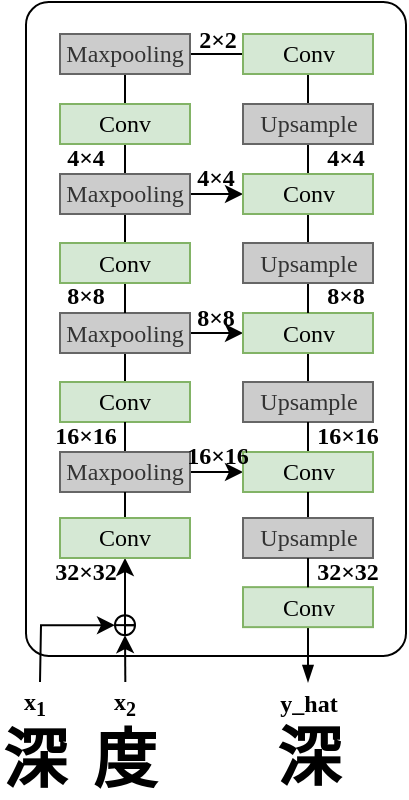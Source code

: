 <mxfile version="16.0.0" type="device"><diagram id="9q3wtnIUZVqsMU2VAZ4N" name="Page-1"><mxGraphModel dx="716" dy="394" grid="1" gridSize="10" guides="1" tooltips="1" connect="1" arrows="1" fold="1" page="1" pageScale="1" pageWidth="850" pageHeight="1100" math="0" shadow="0"><root><mxCell id="0"/><mxCell id="1" parent="0"/><mxCell id="X5JIXpjuZFm_xEnkvytn-2" value="" style="rounded=1;whiteSpace=wrap;html=1;fillColor=none;arcSize=6;" parent="1" vertex="1"><mxGeometry x="183" y="20" width="190" height="327" as="geometry"/></mxCell><mxCell id="X5JIXpjuZFm_xEnkvytn-13" value="x&lt;sub&gt;1&lt;br&gt;&lt;font style=&quot;font-size: 32px&quot;&gt;深&lt;/font&gt;&lt;br&gt;&lt;/sub&gt;" style="text;html=1;strokeColor=none;fillColor=none;align=center;verticalAlign=middle;whiteSpace=wrap;rounded=0;fontFamily=Times New Roman;fontStyle=1" parent="1" vertex="1"><mxGeometry x="170" y="380" width="35" height="20" as="geometry"/></mxCell><mxCell id="G7vlOJvdGwG79LQDwUcx-67" style="edgeStyle=orthogonalEdgeStyle;rounded=0;orthogonalLoop=1;jettySize=auto;html=1;exitX=0.5;exitY=1;exitDx=0;exitDy=0;fontSize=10;fontColor=#4D4D4D;endArrow=blockThin;endFill=1;startArrow=none;" parent="1" edge="1"><mxGeometry relative="1" as="geometry"><mxPoint x="324" y="332.57" as="sourcePoint"/><mxPoint x="324" y="360" as="targetPoint"/></mxGeometry></mxCell><mxCell id="X5JIXpjuZFm_xEnkvytn-59" value="y_hat&lt;br&gt;&lt;span style=&quot;font-size: 32px&quot;&gt;深&lt;/span&gt;" style="text;html=1;strokeColor=none;fillColor=none;align=center;verticalAlign=middle;whiteSpace=wrap;rounded=0;fontFamily=Times New Roman;fontStyle=1" parent="1" vertex="1"><mxGeometry x="305.75" y="380" width="36.5" height="20" as="geometry"/></mxCell><mxCell id="G7vlOJvdGwG79LQDwUcx-13" style="edgeStyle=orthogonalEdgeStyle;rounded=0;orthogonalLoop=1;jettySize=auto;html=1;exitX=0.5;exitY=1;exitDx=0;exitDy=0;entryX=0.5;entryY=0;entryDx=0;entryDy=0;fontSize=10;fontColor=#4D4D4D;endArrow=none;endFill=0;" parent="1" source="G7vlOJvdGwG79LQDwUcx-14" edge="1"><mxGeometry relative="1" as="geometry"><mxPoint x="322.5" y="210" as="targetPoint"/></mxGeometry></mxCell><mxCell id="G7vlOJvdGwG79LQDwUcx-25" style="edgeStyle=orthogonalEdgeStyle;rounded=0;orthogonalLoop=1;jettySize=auto;html=1;exitX=0.25;exitY=1;exitDx=0;exitDy=0;entryX=0.25;entryY=0;entryDx=0;entryDy=0;fontSize=10;fontColor=#4D4D4D;endArrow=none;endFill=0;" parent="1" edge="1"><mxGeometry relative="1" as="geometry"><mxPoint x="170.13" y="276" as="sourcePoint"/></mxGeometry></mxCell><mxCell id="G7vlOJvdGwG79LQDwUcx-47" style="edgeStyle=orthogonalEdgeStyle;rounded=0;orthogonalLoop=1;jettySize=auto;html=1;exitX=0.75;exitY=1;exitDx=0;exitDy=0;entryX=0.75;entryY=0;entryDx=0;entryDy=0;fontSize=10;fontColor=#4D4D4D;endArrow=none;endFill=0;" parent="1" edge="1"><mxGeometry relative="1" as="geometry"><mxPoint x="190.13" y="276" as="sourcePoint"/></mxGeometry></mxCell><mxCell id="G7vlOJvdGwG79LQDwUcx-69" value="x&lt;sub&gt;2&lt;br&gt;&lt;font style=&quot;font-size: 32px&quot;&gt;度&lt;/font&gt;&lt;br&gt;&lt;/sub&gt;" style="text;html=1;strokeColor=none;fillColor=none;align=center;verticalAlign=middle;whiteSpace=wrap;rounded=0;fontFamily=Times New Roman;fontStyle=1" parent="1" vertex="1"><mxGeometry x="215" y="380" width="35" height="20" as="geometry"/></mxCell><mxCell id="6amvbV2YRjdT5Wx-f1bv-21" style="edgeStyle=orthogonalEdgeStyle;rounded=0;orthogonalLoop=1;jettySize=auto;html=1;exitX=1;exitY=0.5;exitDx=0;exitDy=0;exitPerimeter=0;entryX=0.5;entryY=1;entryDx=0;entryDy=0;" parent="1" source="6amvbV2YRjdT5Wx-f1bv-16" target="6amvbV2YRjdT5Wx-f1bv-30" edge="1"><mxGeometry relative="1" as="geometry"/></mxCell><mxCell id="6amvbV2YRjdT5Wx-f1bv-33" style="edgeStyle=orthogonalEdgeStyle;rounded=0;orthogonalLoop=1;jettySize=auto;html=1;exitX=0.5;exitY=1;exitDx=0;exitDy=0;exitPerimeter=0;endArrow=none;endFill=0;startArrow=classic;startFill=1;" parent="1" source="6amvbV2YRjdT5Wx-f1bv-16" edge="1"><mxGeometry relative="1" as="geometry"><mxPoint x="232.667" y="360" as="targetPoint"/></mxGeometry></mxCell><mxCell id="6amvbV2YRjdT5Wx-f1bv-35" style="edgeStyle=orthogonalEdgeStyle;rounded=0;orthogonalLoop=1;jettySize=auto;html=1;exitX=0;exitY=0.5;exitDx=0;exitDy=0;exitPerimeter=0;startArrow=classic;startFill=1;endArrow=none;endFill=0;" parent="1" source="6amvbV2YRjdT5Wx-f1bv-16" edge="1"><mxGeometry relative="1" as="geometry"><mxPoint x="190" y="360" as="targetPoint"/></mxGeometry></mxCell><mxCell id="6amvbV2YRjdT5Wx-f1bv-16" value="" style="verticalLabelPosition=bottom;verticalAlign=top;html=1;shape=mxgraph.flowchart.summing_function;fontFamily=Times New Roman;fillColor=none;" parent="1" vertex="1"><mxGeometry x="227.5" y="326.57" width="10" height="10" as="geometry"/></mxCell><mxCell id="6amvbV2YRjdT5Wx-f1bv-22" style="edgeStyle=orthogonalEdgeStyle;rounded=0;orthogonalLoop=1;jettySize=auto;html=1;exitX=0.5;exitY=1;exitDx=0;exitDy=0;entryX=0.5;entryY=0;entryDx=0;entryDy=0;fontSize=10;fontColor=#4D4D4D;endArrow=none;endFill=0;" parent="1" source="6amvbV2YRjdT5Wx-f1bv-23" edge="1"><mxGeometry relative="1" as="geometry"><mxPoint x="322.5" y="277" as="targetPoint"/></mxGeometry></mxCell><mxCell id="6amvbV2YRjdT5Wx-f1bv-25" style="edgeStyle=orthogonalEdgeStyle;rounded=0;orthogonalLoop=1;jettySize=auto;html=1;exitX=0.5;exitY=1;exitDx=0;exitDy=0;entryX=0.5;entryY=0;entryDx=0;entryDy=0;fontSize=10;fontColor=#4D4D4D;endArrow=none;endFill=0;" parent="1" source="6amvbV2YRjdT5Wx-f1bv-26" target="6amvbV2YRjdT5Wx-f1bv-27" edge="1"><mxGeometry relative="1" as="geometry"/></mxCell><mxCell id="MXsz60im5Ji21WdB_p7T-29" style="edgeStyle=orthogonalEdgeStyle;rounded=0;orthogonalLoop=1;jettySize=auto;html=1;exitX=1;exitY=0.5;exitDx=0;exitDy=0;entryX=0;entryY=0.5;entryDx=0;entryDy=0;endArrow=classic;endFill=1;" edge="1" parent="1" source="6amvbV2YRjdT5Wx-f1bv-26" target="MXsz60im5Ji21WdB_p7T-4"><mxGeometry relative="1" as="geometry"/></mxCell><mxCell id="6amvbV2YRjdT5Wx-f1bv-26" value="Maxpooling" style="rounded=0;whiteSpace=wrap;html=1;fillColor=#CCCCCC;fontFamily=Times New Roman;strokeColor=#666666;fontColor=#333333;" parent="1" vertex="1"><mxGeometry x="200" y="175.5" width="65" height="20" as="geometry"/></mxCell><mxCell id="6amvbV2YRjdT5Wx-f1bv-27" value="Conv" style="rounded=0;whiteSpace=wrap;html=1;fillColor=#d5e8d4;fontFamily=Times New Roman;strokeColor=#82b366;" parent="1" vertex="1"><mxGeometry x="200" y="210" width="65" height="20" as="geometry"/></mxCell><mxCell id="6amvbV2YRjdT5Wx-f1bv-36" style="edgeStyle=orthogonalEdgeStyle;rounded=0;orthogonalLoop=1;jettySize=auto;html=1;exitX=0.5;exitY=0;exitDx=0;exitDy=0;entryX=0.5;entryY=1;entryDx=0;entryDy=0;startArrow=none;startFill=0;endArrow=none;endFill=0;" parent="1" source="6amvbV2YRjdT5Wx-f1bv-29" target="6amvbV2YRjdT5Wx-f1bv-27" edge="1"><mxGeometry relative="1" as="geometry"/></mxCell><mxCell id="MXsz60im5Ji21WdB_p7T-30" style="edgeStyle=orthogonalEdgeStyle;rounded=0;orthogonalLoop=1;jettySize=auto;html=1;exitX=1;exitY=0.5;exitDx=0;exitDy=0;entryX=0;entryY=0.5;entryDx=0;entryDy=0;endArrow=classic;endFill=1;" edge="1" parent="1" source="6amvbV2YRjdT5Wx-f1bv-29" target="MXsz60im5Ji21WdB_p7T-7"><mxGeometry relative="1" as="geometry"/></mxCell><mxCell id="6amvbV2YRjdT5Wx-f1bv-29" value="Maxpooling" style="rounded=0;whiteSpace=wrap;html=1;fillColor=#CCCCCC;fontFamily=Times New Roman;strokeColor=#666666;fontColor=#333333;" parent="1" vertex="1"><mxGeometry x="200" y="245" width="65" height="20" as="geometry"/></mxCell><mxCell id="6amvbV2YRjdT5Wx-f1bv-31" style="edgeStyle=orthogonalEdgeStyle;rounded=0;orthogonalLoop=1;jettySize=auto;html=1;exitX=0.5;exitY=0;exitDx=0;exitDy=0;entryX=0.5;entryY=1;entryDx=0;entryDy=0;endArrow=none;endFill=0;" parent="1" source="6amvbV2YRjdT5Wx-f1bv-30" target="6amvbV2YRjdT5Wx-f1bv-29" edge="1"><mxGeometry relative="1" as="geometry"/></mxCell><mxCell id="6amvbV2YRjdT5Wx-f1bv-30" value="Conv" style="rounded=0;whiteSpace=wrap;html=1;fillColor=#d5e8d4;fontFamily=Times New Roman;strokeColor=#82b366;" parent="1" vertex="1"><mxGeometry x="200" y="278" width="65" height="20" as="geometry"/></mxCell><mxCell id="6amvbV2YRjdT5Wx-f1bv-48" style="edgeStyle=orthogonalEdgeStyle;rounded=0;orthogonalLoop=1;jettySize=auto;html=1;exitX=0.5;exitY=1;exitDx=0;exitDy=0;entryX=0.5;entryY=0;entryDx=0;entryDy=0;startArrow=none;startFill=0;endArrow=none;endFill=0;" parent="1" source="6amvbV2YRjdT5Wx-f1bv-37" target="6amvbV2YRjdT5Wx-f1bv-26" edge="1"><mxGeometry relative="1" as="geometry"/></mxCell><mxCell id="6amvbV2YRjdT5Wx-f1bv-51" style="edgeStyle=orthogonalEdgeStyle;rounded=0;orthogonalLoop=1;jettySize=auto;html=1;exitX=0.5;exitY=0;exitDx=0;exitDy=0;entryX=0.5;entryY=1;entryDx=0;entryDy=0;startArrow=none;startFill=0;endArrow=none;endFill=0;" parent="1" source="6amvbV2YRjdT5Wx-f1bv-37" target="6amvbV2YRjdT5Wx-f1bv-49" edge="1"><mxGeometry relative="1" as="geometry"/></mxCell><mxCell id="6amvbV2YRjdT5Wx-f1bv-37" value="Conv" style="rounded=0;whiteSpace=wrap;html=1;fillColor=#d5e8d4;fontFamily=Times New Roman;strokeColor=#82b366;" parent="1" vertex="1"><mxGeometry x="200" y="140.5" width="65" height="20" as="geometry"/></mxCell><mxCell id="6amvbV2YRjdT5Wx-f1bv-44" value="&lt;span style=&quot;font-family: &amp;#34;times new roman&amp;#34; ; font-weight: 700&quot;&gt;32×32&lt;/span&gt;" style="text;html=1;strokeColor=none;fillColor=none;align=center;verticalAlign=middle;whiteSpace=wrap;rounded=0;" parent="1" vertex="1"><mxGeometry x="198" y="300" width="30" height="10" as="geometry"/></mxCell><mxCell id="6amvbV2YRjdT5Wx-f1bv-45" value="&lt;span style=&quot;font-family: &amp;#34;times new roman&amp;#34; ; font-weight: 700&quot;&gt;16×16&lt;/span&gt;" style="text;html=1;strokeColor=none;fillColor=none;align=center;verticalAlign=middle;whiteSpace=wrap;rounded=0;" parent="1" vertex="1"><mxGeometry x="198" y="232" width="30" height="10" as="geometry"/></mxCell><mxCell id="6amvbV2YRjdT5Wx-f1bv-46" value="&lt;span style=&quot;font-family: &amp;#34;times new roman&amp;#34; ; font-weight: 700&quot;&gt;8×8&lt;/span&gt;" style="text;html=1;strokeColor=none;fillColor=none;align=center;verticalAlign=middle;whiteSpace=wrap;rounded=0;" parent="1" vertex="1"><mxGeometry x="197.5" y="162" width="30" height="10" as="geometry"/></mxCell><mxCell id="6amvbV2YRjdT5Wx-f1bv-52" style="edgeStyle=orthogonalEdgeStyle;rounded=0;orthogonalLoop=1;jettySize=auto;html=1;exitX=0.5;exitY=0;exitDx=0;exitDy=0;entryX=0.5;entryY=1;entryDx=0;entryDy=0;startArrow=none;startFill=0;endArrow=none;endFill=0;" parent="1" source="6amvbV2YRjdT5Wx-f1bv-49" target="6amvbV2YRjdT5Wx-f1bv-50" edge="1"><mxGeometry relative="1" as="geometry"/></mxCell><mxCell id="MXsz60im5Ji21WdB_p7T-26" style="edgeStyle=orthogonalEdgeStyle;rounded=0;orthogonalLoop=1;jettySize=auto;html=1;exitX=1;exitY=0.5;exitDx=0;exitDy=0;entryX=0;entryY=0.5;entryDx=0;entryDy=0;endArrow=classic;endFill=1;" edge="1" parent="1" source="6amvbV2YRjdT5Wx-f1bv-49" target="MXsz60im5Ji21WdB_p7T-16"><mxGeometry relative="1" as="geometry"/></mxCell><mxCell id="6amvbV2YRjdT5Wx-f1bv-49" value="Maxpooling" style="rounded=0;whiteSpace=wrap;html=1;fillColor=#CCCCCC;fontFamily=Times New Roman;strokeColor=#666666;fontColor=#333333;" parent="1" vertex="1"><mxGeometry x="200" y="106" width="65" height="20" as="geometry"/></mxCell><mxCell id="6amvbV2YRjdT5Wx-f1bv-56" style="edgeStyle=orthogonalEdgeStyle;rounded=0;orthogonalLoop=1;jettySize=auto;html=1;exitX=0.5;exitY=0;exitDx=0;exitDy=0;entryX=0.5;entryY=1;entryDx=0;entryDy=0;startArrow=none;startFill=0;endArrow=none;endFill=0;" parent="1" source="6amvbV2YRjdT5Wx-f1bv-50" target="6amvbV2YRjdT5Wx-f1bv-54" edge="1"><mxGeometry relative="1" as="geometry"/></mxCell><mxCell id="6amvbV2YRjdT5Wx-f1bv-50" value="Conv" style="rounded=0;whiteSpace=wrap;html=1;fillColor=#d5e8d4;fontFamily=Times New Roman;strokeColor=#82b366;" parent="1" vertex="1"><mxGeometry x="200" y="71" width="65" height="20" as="geometry"/></mxCell><mxCell id="MXsz60im5Ji21WdB_p7T-24" style="edgeStyle=orthogonalEdgeStyle;rounded=0;orthogonalLoop=1;jettySize=auto;html=1;exitX=1;exitY=0.5;exitDx=0;exitDy=0;entryX=0;entryY=0.5;entryDx=0;entryDy=0;endArrow=none;endFill=0;" edge="1" parent="1" source="6amvbV2YRjdT5Wx-f1bv-54" target="MXsz60im5Ji21WdB_p7T-19"><mxGeometry relative="1" as="geometry"/></mxCell><mxCell id="6amvbV2YRjdT5Wx-f1bv-54" value="Maxpooling" style="rounded=0;whiteSpace=wrap;html=1;fillColor=#CCCCCC;fontFamily=Times New Roman;strokeColor=#666666;fontColor=#333333;" parent="1" vertex="1"><mxGeometry x="200" y="36" width="65" height="20" as="geometry"/></mxCell><mxCell id="6amvbV2YRjdT5Wx-f1bv-57" value="&lt;span style=&quot;font-family: &amp;#34;times new roman&amp;#34; ; font-weight: 700&quot;&gt;4×4&lt;/span&gt;" style="text;html=1;strokeColor=none;fillColor=none;align=center;verticalAlign=middle;whiteSpace=wrap;rounded=0;" parent="1" vertex="1"><mxGeometry x="197.5" y="93" width="30" height="10" as="geometry"/></mxCell><mxCell id="MXsz60im5Ji21WdB_p7T-1" value="&lt;span style=&quot;font-family: &amp;#34;times new roman&amp;#34; ; font-weight: 700&quot;&gt;2×2&lt;/span&gt;" style="text;html=1;strokeColor=none;fillColor=none;align=center;verticalAlign=middle;whiteSpace=wrap;rounded=0;" vertex="1" parent="1"><mxGeometry x="263.5" y="34" width="30" height="10" as="geometry"/></mxCell><mxCell id="MXsz60im5Ji21WdB_p7T-3" style="edgeStyle=orthogonalEdgeStyle;rounded=0;orthogonalLoop=1;jettySize=auto;html=1;exitX=0.5;exitY=1;exitDx=0;exitDy=0;entryX=0.5;entryY=0;entryDx=0;entryDy=0;fontSize=10;fontColor=#4D4D4D;endArrow=none;endFill=0;" edge="1" parent="1" source="MXsz60im5Ji21WdB_p7T-4" target="MXsz60im5Ji21WdB_p7T-5"><mxGeometry relative="1" as="geometry"/></mxCell><mxCell id="MXsz60im5Ji21WdB_p7T-4" value="Conv" style="rounded=0;whiteSpace=wrap;html=1;fillColor=#d5e8d4;fontFamily=Times New Roman;strokeColor=#82b366;" vertex="1" parent="1"><mxGeometry x="291.5" y="175.5" width="65" height="20" as="geometry"/></mxCell><mxCell id="MXsz60im5Ji21WdB_p7T-5" value="Upsample" style="rounded=0;whiteSpace=wrap;html=1;fillColor=#CCCCCC;fontFamily=Times New Roman;strokeColor=#666666;fontColor=#333333;" vertex="1" parent="1"><mxGeometry x="291.5" y="210" width="65" height="20" as="geometry"/></mxCell><mxCell id="MXsz60im5Ji21WdB_p7T-6" style="edgeStyle=orthogonalEdgeStyle;rounded=0;orthogonalLoop=1;jettySize=auto;html=1;exitX=0.5;exitY=0;exitDx=0;exitDy=0;entryX=0.5;entryY=1;entryDx=0;entryDy=0;startArrow=none;startFill=0;endArrow=none;endFill=0;" edge="1" parent="1" source="MXsz60im5Ji21WdB_p7T-7" target="MXsz60im5Ji21WdB_p7T-5"><mxGeometry relative="1" as="geometry"/></mxCell><mxCell id="MXsz60im5Ji21WdB_p7T-7" value="Conv" style="rounded=0;whiteSpace=wrap;html=1;fillColor=#d5e8d4;fontFamily=Times New Roman;strokeColor=#82b366;" vertex="1" parent="1"><mxGeometry x="291.5" y="245" width="65" height="20" as="geometry"/></mxCell><mxCell id="MXsz60im5Ji21WdB_p7T-8" style="edgeStyle=orthogonalEdgeStyle;rounded=0;orthogonalLoop=1;jettySize=auto;html=1;exitX=0.5;exitY=0;exitDx=0;exitDy=0;entryX=0.5;entryY=1;entryDx=0;entryDy=0;endArrow=none;endFill=0;" edge="1" parent="1" source="MXsz60im5Ji21WdB_p7T-9" target="MXsz60im5Ji21WdB_p7T-7"><mxGeometry relative="1" as="geometry"/></mxCell><mxCell id="MXsz60im5Ji21WdB_p7T-9" value="&lt;span style=&quot;color: rgb(51 , 51 , 51)&quot;&gt;Upsample&lt;/span&gt;" style="rounded=0;whiteSpace=wrap;html=1;fillColor=#CCCCCC;fontFamily=Times New Roman;strokeColor=#666666;fontColor=#333333;" vertex="1" parent="1"><mxGeometry x="291.5" y="278" width="65" height="20" as="geometry"/></mxCell><mxCell id="MXsz60im5Ji21WdB_p7T-10" style="edgeStyle=orthogonalEdgeStyle;rounded=0;orthogonalLoop=1;jettySize=auto;html=1;exitX=0.5;exitY=1;exitDx=0;exitDy=0;entryX=0.5;entryY=0;entryDx=0;entryDy=0;startArrow=none;startFill=0;endArrow=none;endFill=0;" edge="1" parent="1" source="MXsz60im5Ji21WdB_p7T-12" target="MXsz60im5Ji21WdB_p7T-4"><mxGeometry relative="1" as="geometry"/></mxCell><mxCell id="MXsz60im5Ji21WdB_p7T-11" style="edgeStyle=orthogonalEdgeStyle;rounded=0;orthogonalLoop=1;jettySize=auto;html=1;exitX=0.5;exitY=0;exitDx=0;exitDy=0;entryX=0.5;entryY=1;entryDx=0;entryDy=0;startArrow=none;startFill=0;endArrow=none;endFill=0;" edge="1" parent="1" source="MXsz60im5Ji21WdB_p7T-12" target="MXsz60im5Ji21WdB_p7T-16"><mxGeometry relative="1" as="geometry"/></mxCell><mxCell id="MXsz60im5Ji21WdB_p7T-12" value="Upsample" style="rounded=0;whiteSpace=wrap;html=1;fillColor=#CCCCCC;fontFamily=Times New Roman;strokeColor=#666666;fontColor=#333333;" vertex="1" parent="1"><mxGeometry x="291.5" y="140.5" width="65" height="20" as="geometry"/></mxCell><mxCell id="MXsz60im5Ji21WdB_p7T-13" value="&lt;span style=&quot;font-family: &amp;#34;times new roman&amp;#34; ; font-weight: 700&quot;&gt;16×16&lt;/span&gt;" style="text;html=1;strokeColor=none;fillColor=none;align=center;verticalAlign=middle;whiteSpace=wrap;rounded=0;" vertex="1" parent="1"><mxGeometry x="328.5" y="232" width="30" height="10" as="geometry"/></mxCell><mxCell id="MXsz60im5Ji21WdB_p7T-14" value="&lt;span style=&quot;font-family: &amp;#34;times new roman&amp;#34; ; font-weight: 700&quot;&gt;8×8&lt;/span&gt;" style="text;html=1;strokeColor=none;fillColor=none;align=center;verticalAlign=middle;whiteSpace=wrap;rounded=0;" vertex="1" parent="1"><mxGeometry x="328" y="162" width="30" height="10" as="geometry"/></mxCell><mxCell id="MXsz60im5Ji21WdB_p7T-15" style="edgeStyle=orthogonalEdgeStyle;rounded=0;orthogonalLoop=1;jettySize=auto;html=1;exitX=0.5;exitY=0;exitDx=0;exitDy=0;entryX=0.5;entryY=1;entryDx=0;entryDy=0;startArrow=none;startFill=0;endArrow=none;endFill=0;" edge="1" parent="1" source="MXsz60im5Ji21WdB_p7T-16" target="MXsz60im5Ji21WdB_p7T-18"><mxGeometry relative="1" as="geometry"/></mxCell><mxCell id="MXsz60im5Ji21WdB_p7T-16" value="Conv" style="rounded=0;whiteSpace=wrap;html=1;fillColor=#d5e8d4;fontFamily=Times New Roman;strokeColor=#82b366;" vertex="1" parent="1"><mxGeometry x="291.5" y="106" width="65" height="20" as="geometry"/></mxCell><mxCell id="MXsz60im5Ji21WdB_p7T-17" style="edgeStyle=orthogonalEdgeStyle;rounded=0;orthogonalLoop=1;jettySize=auto;html=1;exitX=0.5;exitY=0;exitDx=0;exitDy=0;entryX=0.5;entryY=1;entryDx=0;entryDy=0;startArrow=none;startFill=0;endArrow=none;endFill=0;" edge="1" parent="1" source="MXsz60im5Ji21WdB_p7T-18" target="MXsz60im5Ji21WdB_p7T-19"><mxGeometry relative="1" as="geometry"/></mxCell><mxCell id="MXsz60im5Ji21WdB_p7T-18" value="Upsample" style="rounded=0;whiteSpace=wrap;html=1;fillColor=#CCCCCC;fontFamily=Times New Roman;strokeColor=#666666;fontColor=#333333;" vertex="1" parent="1"><mxGeometry x="291.5" y="71" width="65" height="20" as="geometry"/></mxCell><mxCell id="MXsz60im5Ji21WdB_p7T-19" value="&lt;span style=&quot;color: rgb(0 , 0 , 0)&quot;&gt;Conv&lt;/span&gt;" style="rounded=0;whiteSpace=wrap;html=1;fillColor=#d5e8d4;fontFamily=Times New Roman;strokeColor=#82b366;" vertex="1" parent="1"><mxGeometry x="291.5" y="36" width="65" height="20" as="geometry"/></mxCell><mxCell id="MXsz60im5Ji21WdB_p7T-20" value="&lt;span style=&quot;font-family: &amp;#34;times new roman&amp;#34; ; font-weight: 700&quot;&gt;4×4&lt;/span&gt;" style="text;html=1;strokeColor=none;fillColor=none;align=center;verticalAlign=middle;whiteSpace=wrap;rounded=0;" vertex="1" parent="1"><mxGeometry x="328" y="93" width="30" height="10" as="geometry"/></mxCell><mxCell id="MXsz60im5Ji21WdB_p7T-23" value="&lt;span style=&quot;font-family: &amp;#34;times new roman&amp;#34; ; font-weight: 700&quot;&gt;32×32&lt;/span&gt;" style="text;html=1;strokeColor=none;fillColor=none;align=center;verticalAlign=middle;whiteSpace=wrap;rounded=0;" vertex="1" parent="1"><mxGeometry x="328.5" y="300" width="30" height="10" as="geometry"/></mxCell><mxCell id="MXsz60im5Ji21WdB_p7T-31" value="Conv" style="rounded=0;whiteSpace=wrap;html=1;fillColor=#d5e8d4;fontFamily=Times New Roman;strokeColor=#82b366;" vertex="1" parent="1"><mxGeometry x="291.5" y="312.57" width="65" height="20" as="geometry"/></mxCell><mxCell id="MXsz60im5Ji21WdB_p7T-33" value="" style="edgeStyle=orthogonalEdgeStyle;rounded=0;orthogonalLoop=1;jettySize=auto;html=1;exitX=0.5;exitY=1;exitDx=0;exitDy=0;fontSize=10;fontColor=#4D4D4D;endArrow=none;endFill=1;entryX=0.5;entryY=0;entryDx=0;entryDy=0;" edge="1" parent="1" source="MXsz60im5Ji21WdB_p7T-9" target="MXsz60im5Ji21WdB_p7T-31"><mxGeometry relative="1" as="geometry"><mxPoint x="324" y="297" as="sourcePoint"/><mxPoint x="324" y="310" as="targetPoint"/></mxGeometry></mxCell><mxCell id="MXsz60im5Ji21WdB_p7T-34" value="&lt;span style=&quot;font-family: &amp;#34;times new roman&amp;#34; ; font-weight: 700&quot;&gt;4×4&lt;/span&gt;" style="text;html=1;strokeColor=none;fillColor=none;align=center;verticalAlign=middle;whiteSpace=wrap;rounded=0;" vertex="1" parent="1"><mxGeometry x="263" y="103" width="30" height="10" as="geometry"/></mxCell><mxCell id="MXsz60im5Ji21WdB_p7T-36" value="&lt;span style=&quot;font-family: &amp;#34;times new roman&amp;#34; ; font-weight: 700&quot;&gt;8×8&lt;/span&gt;" style="text;html=1;strokeColor=none;fillColor=none;align=center;verticalAlign=middle;whiteSpace=wrap;rounded=0;" vertex="1" parent="1"><mxGeometry x="262.5" y="173" width="30" height="10" as="geometry"/></mxCell><mxCell id="MXsz60im5Ji21WdB_p7T-38" value="&lt;span style=&quot;font-family: &amp;#34;times new roman&amp;#34; ; font-weight: 700&quot;&gt;16×16&lt;/span&gt;" style="text;html=1;strokeColor=none;fillColor=none;align=center;verticalAlign=middle;whiteSpace=wrap;rounded=0;" vertex="1" parent="1"><mxGeometry x="263.5" y="242" width="30" height="10" as="geometry"/></mxCell></root></mxGraphModel></diagram></mxfile>